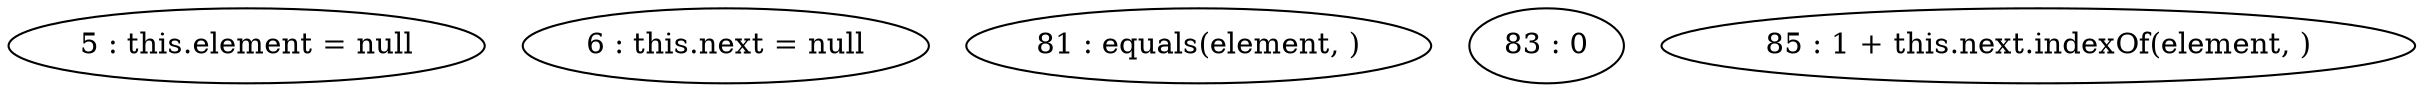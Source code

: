 digraph G {
"5 : this.element = null"
"6 : this.next = null"
"81 : equals(element, )"
"83 : 0"
"85 : 1 + this.next.indexOf(element, )"
}